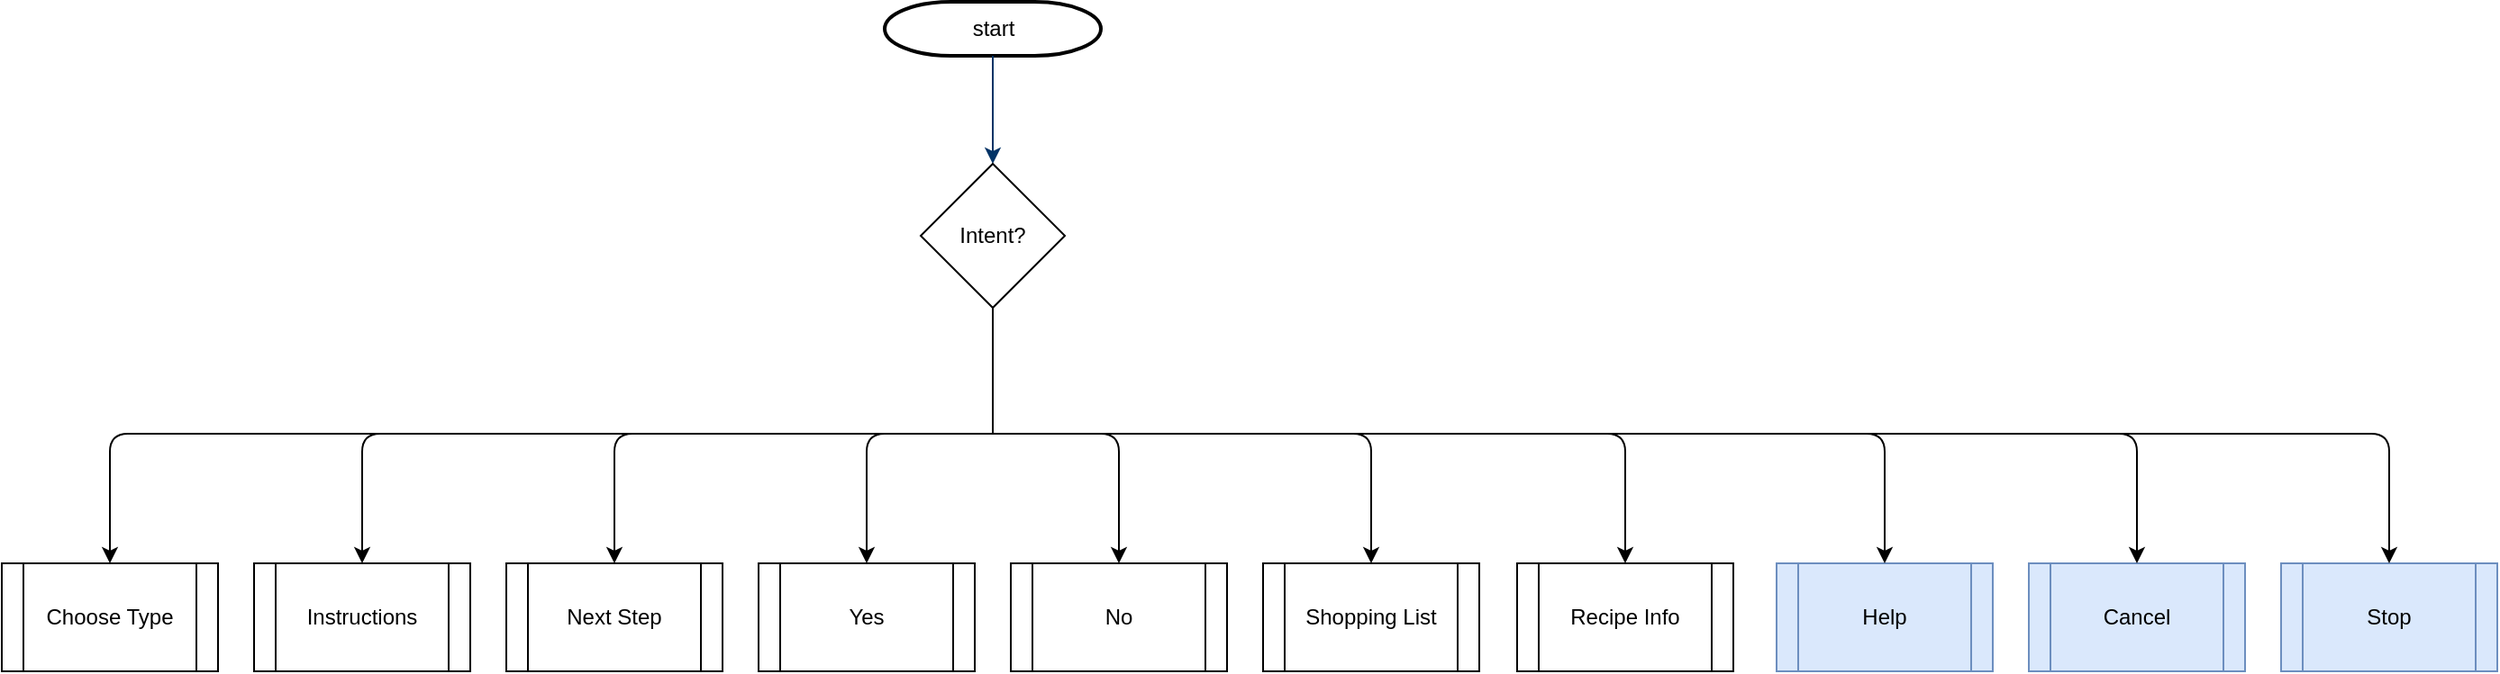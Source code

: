 <mxfile version="14.4.6" type="github">
  <diagram id="GcCpzSjpjLiUIuC4UVGI" name="Page-1">
    <mxGraphModel dx="348" dy="270" grid="1" gridSize="10" guides="1" tooltips="1" connect="1" arrows="1" fold="1" page="1" pageScale="1" pageWidth="1169" pageHeight="827" math="0" shadow="0">
      <root>
        <mxCell id="0" />
        <mxCell id="1" parent="0" />
        <mxCell id="Ubfi9WwzmiQuB3az_xoT-1" value="start" style="shape=mxgraph.flowchart.terminator;strokeWidth=2;gradientColor=none;gradientDirection=north;fontStyle=0;html=1;" parent="1" vertex="1">
          <mxGeometry x="525" y="40" width="120" height="30" as="geometry" />
        </mxCell>
        <mxCell id="Ubfi9WwzmiQuB3az_xoT-2" style="fontStyle=1;strokeColor=#003366;strokeWidth=1;html=1;" parent="1" source="Ubfi9WwzmiQuB3az_xoT-1" edge="1">
          <mxGeometry relative="1" as="geometry">
            <mxPoint x="585" y="130.0" as="targetPoint" />
          </mxGeometry>
        </mxCell>
        <mxCell id="Ubfi9WwzmiQuB3az_xoT-3" value="Intent?" style="rhombus;whiteSpace=wrap;html=1;" parent="1" vertex="1">
          <mxGeometry x="545" y="130" width="80" height="80" as="geometry" />
        </mxCell>
        <mxCell id="Ubfi9WwzmiQuB3az_xoT-4" value="Choose Type" style="shape=process;whiteSpace=wrap;html=1;backgroundOutline=1;" parent="1" vertex="1">
          <mxGeometry x="35" y="352" width="120" height="60" as="geometry" />
        </mxCell>
        <mxCell id="Ubfi9WwzmiQuB3az_xoT-5" value="" style="endArrow=classic;html=1;exitX=0.5;exitY=1;exitDx=0;exitDy=0;entryX=0.5;entryY=0;entryDx=0;entryDy=0;" parent="1" target="Ubfi9WwzmiQuB3az_xoT-4" edge="1">
          <mxGeometry width="50" height="50" relative="1" as="geometry">
            <mxPoint x="585" y="280" as="sourcePoint" />
            <mxPoint x="540" y="360" as="targetPoint" />
            <Array as="points">
              <mxPoint x="95" y="280" />
            </Array>
          </mxGeometry>
        </mxCell>
        <mxCell id="Ubfi9WwzmiQuB3az_xoT-6" value="Instructions" style="shape=process;whiteSpace=wrap;html=1;backgroundOutline=1;" parent="1" vertex="1">
          <mxGeometry x="175" y="352" width="120" height="60" as="geometry" />
        </mxCell>
        <mxCell id="Ubfi9WwzmiQuB3az_xoT-7" value="Next Step" style="shape=process;whiteSpace=wrap;html=1;backgroundOutline=1;" parent="1" vertex="1">
          <mxGeometry x="315" y="352" width="120" height="60" as="geometry" />
        </mxCell>
        <mxCell id="Ubfi9WwzmiQuB3az_xoT-8" value="Yes" style="shape=process;whiteSpace=wrap;html=1;backgroundOutline=1;" parent="1" vertex="1">
          <mxGeometry x="455" y="352" width="120" height="60" as="geometry" />
        </mxCell>
        <mxCell id="Ubfi9WwzmiQuB3az_xoT-9" value="No" style="shape=process;whiteSpace=wrap;html=1;backgroundOutline=1;" parent="1" vertex="1">
          <mxGeometry x="595" y="352" width="120" height="60" as="geometry" />
        </mxCell>
        <mxCell id="Ubfi9WwzmiQuB3az_xoT-10" value="Help" style="shape=process;whiteSpace=wrap;html=1;backgroundOutline=1;fillColor=#dae8fc;strokeColor=#6c8ebf;" parent="1" vertex="1">
          <mxGeometry x="1020" y="352" width="120" height="60" as="geometry" />
        </mxCell>
        <mxCell id="Ubfi9WwzmiQuB3az_xoT-11" value="Cancel" style="shape=process;whiteSpace=wrap;html=1;backgroundOutline=1;fillColor=#dae8fc;strokeColor=#6c8ebf;" parent="1" vertex="1">
          <mxGeometry x="1160" y="352" width="120" height="60" as="geometry" />
        </mxCell>
        <mxCell id="Ubfi9WwzmiQuB3az_xoT-12" value="Stop" style="shape=process;whiteSpace=wrap;html=1;backgroundOutline=1;fillColor=#dae8fc;strokeColor=#6c8ebf;" parent="1" vertex="1">
          <mxGeometry x="1300" y="352" width="120" height="60" as="geometry" />
        </mxCell>
        <mxCell id="Ubfi9WwzmiQuB3az_xoT-13" value="" style="endArrow=classic;html=1;exitX=0.5;exitY=1;exitDx=0;exitDy=0;entryX=0.5;entryY=0;entryDx=0;entryDy=0;" parent="1" target="Ubfi9WwzmiQuB3az_xoT-6" edge="1">
          <mxGeometry width="50" height="50" relative="1" as="geometry">
            <mxPoint x="585" y="280" as="sourcePoint" />
            <mxPoint x="670" y="500" as="targetPoint" />
            <Array as="points">
              <mxPoint x="235" y="280" />
            </Array>
          </mxGeometry>
        </mxCell>
        <mxCell id="Ubfi9WwzmiQuB3az_xoT-14" value="" style="endArrow=classic;html=1;exitX=0.5;exitY=1;exitDx=0;exitDy=0;entryX=0.5;entryY=0;entryDx=0;entryDy=0;" parent="1" target="Ubfi9WwzmiQuB3az_xoT-7" edge="1">
          <mxGeometry width="50" height="50" relative="1" as="geometry">
            <mxPoint x="585" y="280" as="sourcePoint" />
            <mxPoint x="670" y="500" as="targetPoint" />
            <Array as="points">
              <mxPoint x="460" y="280" />
              <mxPoint x="375" y="280" />
            </Array>
          </mxGeometry>
        </mxCell>
        <mxCell id="Ubfi9WwzmiQuB3az_xoT-15" value="" style="endArrow=classic;html=1;exitX=0.5;exitY=1;exitDx=0;exitDy=0;entryX=0.5;entryY=0;entryDx=0;entryDy=0;" parent="1" target="Ubfi9WwzmiQuB3az_xoT-10" edge="1">
          <mxGeometry width="50" height="50" relative="1" as="geometry">
            <mxPoint x="585" y="280" as="sourcePoint" />
            <mxPoint x="790" y="350.0" as="targetPoint" />
            <Array as="points">
              <mxPoint x="795" y="280" />
              <mxPoint x="1080" y="280" />
            </Array>
          </mxGeometry>
        </mxCell>
        <mxCell id="Ubfi9WwzmiQuB3az_xoT-16" value="" style="endArrow=classic;html=1;exitX=0.5;exitY=1;exitDx=0;exitDy=0;entryX=0.5;entryY=0;entryDx=0;entryDy=0;" parent="1" target="Ubfi9WwzmiQuB3az_xoT-11" edge="1">
          <mxGeometry width="50" height="50" relative="1" as="geometry">
            <mxPoint x="585" y="280" as="sourcePoint" />
            <mxPoint x="920" y="500" as="targetPoint" />
            <Array as="points">
              <mxPoint x="935" y="280" />
              <mxPoint x="1220" y="280" />
            </Array>
          </mxGeometry>
        </mxCell>
        <mxCell id="Ubfi9WwzmiQuB3az_xoT-17" value="" style="endArrow=classic;html=1;entryX=0.5;entryY=0;entryDx=0;entryDy=0;exitX=0.5;exitY=1;exitDx=0;exitDy=0;" parent="1" target="Ubfi9WwzmiQuB3az_xoT-12" edge="1">
          <mxGeometry width="50" height="50" relative="1" as="geometry">
            <mxPoint x="585" y="280" as="sourcePoint" />
            <mxPoint x="945" y="360.0" as="targetPoint" />
            <Array as="points">
              <mxPoint x="1075" y="280" />
              <mxPoint x="1360" y="280" />
            </Array>
          </mxGeometry>
        </mxCell>
        <mxCell id="Ubfi9WwzmiQuB3az_xoT-18" value="" style="endArrow=classic;html=1;exitX=0.5;exitY=1;exitDx=0;exitDy=0;entryX=0.5;entryY=0;entryDx=0;entryDy=0;" parent="1" target="Ubfi9WwzmiQuB3az_xoT-8" edge="1">
          <mxGeometry width="50" height="50" relative="1" as="geometry">
            <mxPoint x="585" y="280" as="sourcePoint" />
            <mxPoint x="420" y="500" as="targetPoint" />
            <Array as="points">
              <mxPoint x="515" y="280" />
            </Array>
          </mxGeometry>
        </mxCell>
        <mxCell id="Ubfi9WwzmiQuB3az_xoT-19" value="" style="endArrow=classic;html=1;exitX=0.5;exitY=1;exitDx=0;exitDy=0;entryX=0.5;entryY=0;entryDx=0;entryDy=0;" parent="1" target="Ubfi9WwzmiQuB3az_xoT-9" edge="1">
          <mxGeometry width="50" height="50" relative="1" as="geometry">
            <mxPoint x="585" y="280" as="sourcePoint" />
            <mxPoint x="525" y="360.0" as="targetPoint" />
            <Array as="points">
              <mxPoint x="655" y="280" />
            </Array>
          </mxGeometry>
        </mxCell>
        <mxCell id="Ubfi9WwzmiQuB3az_xoT-20" value="Shopping List" style="shape=process;whiteSpace=wrap;html=1;backgroundOutline=1;" parent="1" vertex="1">
          <mxGeometry x="735" y="352" width="120" height="60" as="geometry" />
        </mxCell>
        <mxCell id="Ubfi9WwzmiQuB3az_xoT-21" value="Recipe Info" style="shape=process;whiteSpace=wrap;html=1;backgroundOutline=1;" parent="1" vertex="1">
          <mxGeometry x="876" y="352" width="120" height="60" as="geometry" />
        </mxCell>
        <mxCell id="8-Bl7dARNyZ8fXXzS1nf-4" value="" style="endArrow=none;html=1;exitX=0.5;exitY=1;exitDx=0;exitDy=0;" edge="1" parent="1" source="Ubfi9WwzmiQuB3az_xoT-3">
          <mxGeometry width="50" height="50" relative="1" as="geometry">
            <mxPoint x="610" y="340" as="sourcePoint" />
            <mxPoint x="585" y="280" as="targetPoint" />
          </mxGeometry>
        </mxCell>
        <mxCell id="8-Bl7dARNyZ8fXXzS1nf-5" value="" style="endArrow=classic;html=1;entryX=0.5;entryY=0;entryDx=0;entryDy=0;" edge="1" parent="1" target="Ubfi9WwzmiQuB3az_xoT-20">
          <mxGeometry width="50" height="50" relative="1" as="geometry">
            <mxPoint x="585" y="280" as="sourcePoint" />
            <mxPoint x="745" y="290" as="targetPoint" />
            <Array as="points">
              <mxPoint x="795" y="280" />
            </Array>
          </mxGeometry>
        </mxCell>
        <mxCell id="8-Bl7dARNyZ8fXXzS1nf-6" value="" style="endArrow=classic;html=1;entryX=0.5;entryY=0;entryDx=0;entryDy=0;" edge="1" parent="1" target="Ubfi9WwzmiQuB3az_xoT-21">
          <mxGeometry width="50" height="50" relative="1" as="geometry">
            <mxPoint x="585" y="280" as="sourcePoint" />
            <mxPoint x="765" y="280" as="targetPoint" />
            <Array as="points">
              <mxPoint x="936" y="280" />
            </Array>
          </mxGeometry>
        </mxCell>
      </root>
    </mxGraphModel>
  </diagram>
</mxfile>
